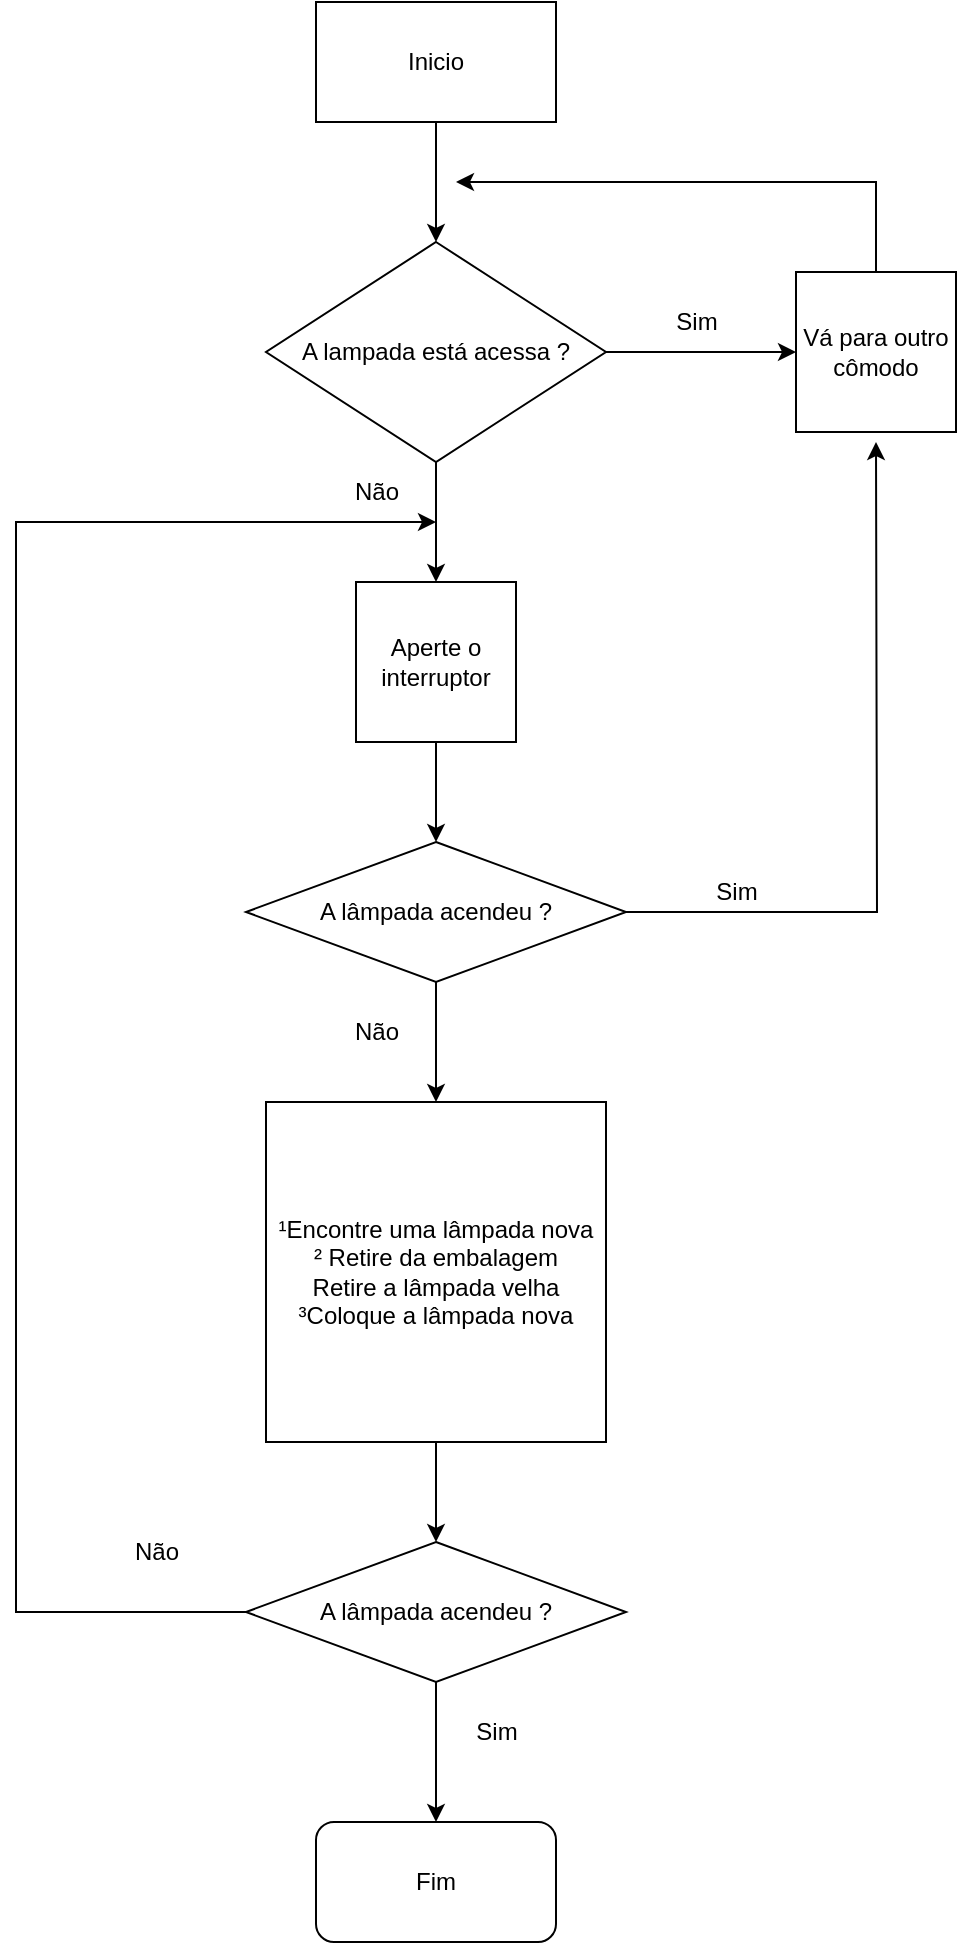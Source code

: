 <mxfile version="20.5.1" type="github">
  <diagram id="Z0bWzU2RPZ3ktIPgK5XH" name="Página-1">
    <mxGraphModel dx="1038" dy="528" grid="1" gridSize="10" guides="1" tooltips="1" connect="1" arrows="1" fold="1" page="1" pageScale="1" pageWidth="827" pageHeight="1169" math="0" shadow="0">
      <root>
        <mxCell id="0" />
        <mxCell id="1" parent="0" />
        <mxCell id="yJdqqD5h9dT7pdqOH4Yl-3" style="edgeStyle=orthogonalEdgeStyle;rounded=0;orthogonalLoop=1;jettySize=auto;html=1;exitX=0.5;exitY=1;exitDx=0;exitDy=0;entryX=0.5;entryY=0;entryDx=0;entryDy=0;" edge="1" parent="1" source="yJdqqD5h9dT7pdqOH4Yl-1" target="yJdqqD5h9dT7pdqOH4Yl-2">
          <mxGeometry relative="1" as="geometry" />
        </mxCell>
        <mxCell id="yJdqqD5h9dT7pdqOH4Yl-1" value="Inicio" style="whiteSpace=wrap;html=1;" vertex="1" parent="1">
          <mxGeometry x="290" width="120" height="60" as="geometry" />
        </mxCell>
        <mxCell id="yJdqqD5h9dT7pdqOH4Yl-5" style="edgeStyle=orthogonalEdgeStyle;rounded=0;orthogonalLoop=1;jettySize=auto;html=1;exitX=1;exitY=0.5;exitDx=0;exitDy=0;" edge="1" parent="1" source="yJdqqD5h9dT7pdqOH4Yl-2" target="yJdqqD5h9dT7pdqOH4Yl-4">
          <mxGeometry relative="1" as="geometry" />
        </mxCell>
        <mxCell id="yJdqqD5h9dT7pdqOH4Yl-9" style="edgeStyle=orthogonalEdgeStyle;rounded=0;orthogonalLoop=1;jettySize=auto;html=1;exitX=0.5;exitY=1;exitDx=0;exitDy=0;entryX=0.5;entryY=0;entryDx=0;entryDy=0;" edge="1" parent="1" source="yJdqqD5h9dT7pdqOH4Yl-2" target="yJdqqD5h9dT7pdqOH4Yl-10">
          <mxGeometry relative="1" as="geometry">
            <mxPoint x="350" y="245" as="targetPoint" />
          </mxGeometry>
        </mxCell>
        <mxCell id="yJdqqD5h9dT7pdqOH4Yl-2" value="A lampada está acessa ?" style="rhombus;whiteSpace=wrap;html=1;" vertex="1" parent="1">
          <mxGeometry x="265" y="120" width="170" height="110" as="geometry" />
        </mxCell>
        <mxCell id="yJdqqD5h9dT7pdqOH4Yl-17" value="" style="edgeStyle=orthogonalEdgeStyle;rounded=0;orthogonalLoop=1;jettySize=auto;html=1;" edge="1" parent="1" source="yJdqqD5h9dT7pdqOH4Yl-4">
          <mxGeometry relative="1" as="geometry">
            <mxPoint x="360" y="90" as="targetPoint" />
            <Array as="points">
              <mxPoint x="570" y="90" />
              <mxPoint x="360" y="90" />
            </Array>
          </mxGeometry>
        </mxCell>
        <mxCell id="yJdqqD5h9dT7pdqOH4Yl-4" value="Vá para outro cômodo" style="whiteSpace=wrap;html=1;aspect=fixed;" vertex="1" parent="1">
          <mxGeometry x="530" y="135" width="80" height="80" as="geometry" />
        </mxCell>
        <mxCell id="yJdqqD5h9dT7pdqOH4Yl-6" value="Sim" style="text;html=1;align=center;verticalAlign=middle;resizable=0;points=[];autosize=1;strokeColor=none;fillColor=none;" vertex="1" parent="1">
          <mxGeometry x="460" y="145" width="40" height="30" as="geometry" />
        </mxCell>
        <mxCell id="yJdqqD5h9dT7pdqOH4Yl-7" value="Não" style="text;html=1;align=center;verticalAlign=middle;resizable=0;points=[];autosize=1;strokeColor=none;fillColor=none;" vertex="1" parent="1">
          <mxGeometry x="300" y="230" width="40" height="30" as="geometry" />
        </mxCell>
        <mxCell id="yJdqqD5h9dT7pdqOH4Yl-12" value="" style="edgeStyle=orthogonalEdgeStyle;rounded=0;orthogonalLoop=1;jettySize=auto;html=1;" edge="1" parent="1" source="yJdqqD5h9dT7pdqOH4Yl-10" target="yJdqqD5h9dT7pdqOH4Yl-11">
          <mxGeometry relative="1" as="geometry" />
        </mxCell>
        <mxCell id="yJdqqD5h9dT7pdqOH4Yl-10" value="Aperte o interruptor" style="whiteSpace=wrap;html=1;aspect=fixed;" vertex="1" parent="1">
          <mxGeometry x="310" y="290" width="80" height="80" as="geometry" />
        </mxCell>
        <mxCell id="yJdqqD5h9dT7pdqOH4Yl-14" value="" style="edgeStyle=orthogonalEdgeStyle;rounded=0;orthogonalLoop=1;jettySize=auto;html=1;" edge="1" parent="1" source="yJdqqD5h9dT7pdqOH4Yl-11">
          <mxGeometry relative="1" as="geometry">
            <mxPoint x="570" y="220" as="targetPoint" />
          </mxGeometry>
        </mxCell>
        <mxCell id="yJdqqD5h9dT7pdqOH4Yl-11" value="A lâmpada acendeu ?" style="rhombus;whiteSpace=wrap;html=1;" vertex="1" parent="1">
          <mxGeometry x="255" y="420" width="190" height="70" as="geometry" />
        </mxCell>
        <mxCell id="yJdqqD5h9dT7pdqOH4Yl-15" value="Sim" style="text;html=1;align=center;verticalAlign=middle;resizable=0;points=[];autosize=1;strokeColor=none;fillColor=none;" vertex="1" parent="1">
          <mxGeometry x="480" y="430" width="40" height="30" as="geometry" />
        </mxCell>
        <mxCell id="yJdqqD5h9dT7pdqOH4Yl-20" value="Não" style="text;html=1;align=center;verticalAlign=middle;resizable=0;points=[];autosize=1;strokeColor=none;fillColor=none;" vertex="1" parent="1">
          <mxGeometry x="300" y="500" width="40" height="30" as="geometry" />
        </mxCell>
        <mxCell id="yJdqqD5h9dT7pdqOH4Yl-37" value="" style="edgeStyle=orthogonalEdgeStyle;rounded=0;orthogonalLoop=1;jettySize=auto;html=1;" edge="1" parent="1" source="yJdqqD5h9dT7pdqOH4Yl-31" target="yJdqqD5h9dT7pdqOH4Yl-36">
          <mxGeometry relative="1" as="geometry" />
        </mxCell>
        <mxCell id="yJdqqD5h9dT7pdqOH4Yl-31" value="&lt;div&gt;¹Encontre uma lâmpada nova&lt;/div&gt;&lt;div&gt;² Retire da embalagem&lt;/div&gt;&lt;div&gt;Retire a lâmpada velha&lt;/div&gt;&lt;div&gt;³Coloque a lâmpada nova&lt;br&gt;&lt;/div&gt;" style="whiteSpace=wrap;html=1;aspect=fixed;" vertex="1" parent="1">
          <mxGeometry x="265" y="550" width="170" height="170" as="geometry" />
        </mxCell>
        <mxCell id="yJdqqD5h9dT7pdqOH4Yl-44" value="" style="edgeStyle=orthogonalEdgeStyle;rounded=0;orthogonalLoop=1;jettySize=auto;html=1;" edge="1" parent="1" source="yJdqqD5h9dT7pdqOH4Yl-36" target="yJdqqD5h9dT7pdqOH4Yl-43">
          <mxGeometry relative="1" as="geometry" />
        </mxCell>
        <mxCell id="yJdqqD5h9dT7pdqOH4Yl-36" value="A lâmpada acendeu ?" style="rhombus;whiteSpace=wrap;html=1;" vertex="1" parent="1">
          <mxGeometry x="255" y="770" width="190" height="70" as="geometry" />
        </mxCell>
        <mxCell id="yJdqqD5h9dT7pdqOH4Yl-38" value="Sim" style="text;html=1;align=center;verticalAlign=middle;resizable=0;points=[];autosize=1;strokeColor=none;fillColor=none;" vertex="1" parent="1">
          <mxGeometry x="360" y="850" width="40" height="30" as="geometry" />
        </mxCell>
        <mxCell id="yJdqqD5h9dT7pdqOH4Yl-39" value="Não" style="text;html=1;align=center;verticalAlign=middle;resizable=0;points=[];autosize=1;strokeColor=none;fillColor=none;" vertex="1" parent="1">
          <mxGeometry x="190" y="760" width="40" height="30" as="geometry" />
        </mxCell>
        <mxCell id="yJdqqD5h9dT7pdqOH4Yl-43" value="Fim" style="rounded=1;whiteSpace=wrap;html=1;" vertex="1" parent="1">
          <mxGeometry x="290" y="910" width="120" height="60" as="geometry" />
        </mxCell>
        <mxCell id="yJdqqD5h9dT7pdqOH4Yl-51" value="" style="endArrow=classic;html=1;rounded=0;exitX=0;exitY=0.5;exitDx=0;exitDy=0;" edge="1" parent="1" source="yJdqqD5h9dT7pdqOH4Yl-36">
          <mxGeometry width="50" height="50" relative="1" as="geometry">
            <mxPoint x="160" y="400" as="sourcePoint" />
            <mxPoint x="350" y="260" as="targetPoint" />
            <Array as="points">
              <mxPoint x="140" y="805" />
              <mxPoint x="140" y="520" />
              <mxPoint x="140" y="260" />
            </Array>
          </mxGeometry>
        </mxCell>
        <mxCell id="yJdqqD5h9dT7pdqOH4Yl-54" value="" style="endArrow=classic;html=1;rounded=0;exitX=0.5;exitY=1;exitDx=0;exitDy=0;entryX=0.5;entryY=0;entryDx=0;entryDy=0;" edge="1" parent="1" source="yJdqqD5h9dT7pdqOH4Yl-11" target="yJdqqD5h9dT7pdqOH4Yl-31">
          <mxGeometry width="50" height="50" relative="1" as="geometry">
            <mxPoint x="300" y="710" as="sourcePoint" />
            <mxPoint x="350" y="660" as="targetPoint" />
          </mxGeometry>
        </mxCell>
      </root>
    </mxGraphModel>
  </diagram>
</mxfile>
